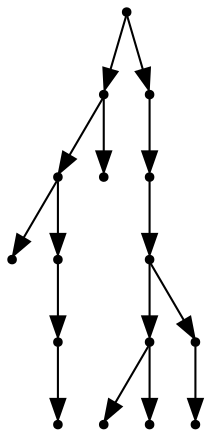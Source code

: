 digraph {
  15 [shape=point];
  6 [shape=point];
  4 [shape=point];
  0 [shape=point];
  3 [shape=point];
  2 [shape=point];
  1 [shape=point];
  5 [shape=point];
  14 [shape=point];
  13 [shape=point];
  12 [shape=point];
  9 [shape=point];
  7 [shape=point];
  8 [shape=point];
  11 [shape=point];
  10 [shape=point];
15 -> 6;
6 -> 4;
4 -> 0;
4 -> 3;
3 -> 2;
2 -> 1;
6 -> 5;
15 -> 14;
14 -> 13;
13 -> 12;
12 -> 9;
9 -> 7;
9 -> 8;
12 -> 11;
11 -> 10;
}
